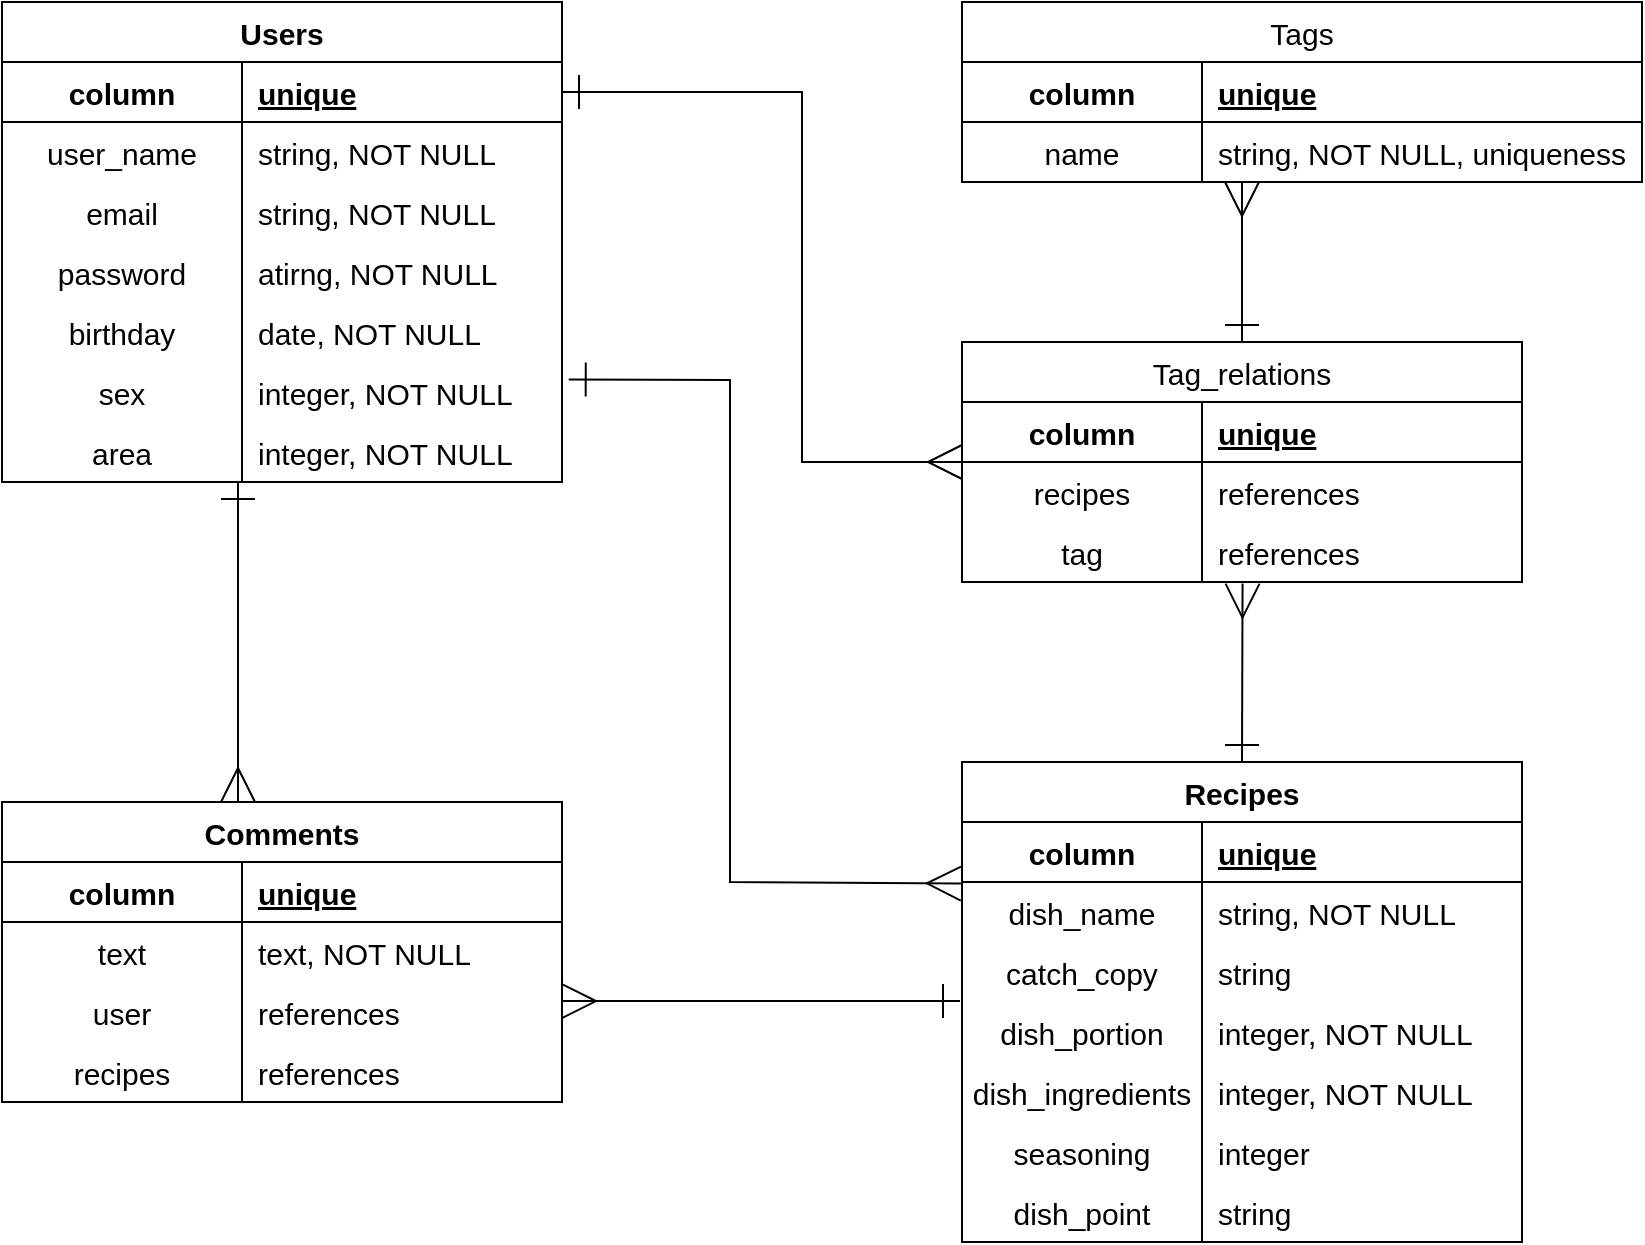 <mxfile version="14.2.4" type="embed">
    <diagram id="8XEzvzfk6UKBmJ3J6BG-" name="ページ1">
        <mxGraphModel dx="2419" dy="1021" grid="1" gridSize="10" guides="1" tooltips="1" connect="1" arrows="1" fold="1" page="1" pageScale="1" pageWidth="827" pageHeight="1169" math="0" shadow="0">
            <root>
                <mxCell id="0"/>
                <mxCell id="1" parent="0"/>
                <mxCell id="2" value="Users" style="shape=table;startSize=30;container=1;collapsible=1;childLayout=tableLayout;fixedRows=1;rowLines=0;fontStyle=1;align=center;resizeLast=1;fontSize=15;" parent="1" vertex="1">
                    <mxGeometry x="-280" y="40" width="280" height="240" as="geometry">
                        <mxRectangle y="40" width="60" height="30" as="alternateBounds"/>
                    </mxGeometry>
                </mxCell>
                <mxCell id="3" value="" style="shape=partialRectangle;collapsible=0;dropTarget=0;pointerEvents=0;fillColor=none;top=0;left=0;bottom=1;right=0;points=[[0,0.5],[1,0.5]];portConstraint=eastwest;" parent="2" vertex="1">
                    <mxGeometry y="30" width="280" height="30" as="geometry"/>
                </mxCell>
                <mxCell id="4" value="column" style="shape=partialRectangle;connectable=0;fillColor=none;top=0;left=0;bottom=0;right=0;fontStyle=1;overflow=hidden;fontSize=15;" parent="3" vertex="1">
                    <mxGeometry width="120" height="30" as="geometry"/>
                </mxCell>
                <mxCell id="5" value="unique" style="shape=partialRectangle;connectable=0;fillColor=none;top=0;left=0;bottom=0;right=0;align=left;spacingLeft=6;fontStyle=5;overflow=hidden;fontSize=15;" parent="3" vertex="1">
                    <mxGeometry x="120" width="160" height="30" as="geometry"/>
                </mxCell>
                <mxCell id="9" value="" style="shape=partialRectangle;collapsible=0;dropTarget=0;pointerEvents=0;fillColor=none;top=0;left=0;bottom=0;right=0;points=[[0,0.5],[1,0.5]];portConstraint=eastwest;" parent="2" vertex="1">
                    <mxGeometry y="60" width="280" height="30" as="geometry"/>
                </mxCell>
                <mxCell id="10" value="user_name" style="shape=partialRectangle;connectable=0;fillColor=none;top=0;left=0;bottom=0;right=0;editable=1;overflow=hidden;fontSize=15;labelPosition=center;verticalLabelPosition=middle;align=center;verticalAlign=middle;" parent="9" vertex="1">
                    <mxGeometry width="120" height="30" as="geometry"/>
                </mxCell>
                <mxCell id="11" value="string, NOT NULL" style="shape=partialRectangle;connectable=0;fillColor=none;top=0;left=0;bottom=0;right=0;align=left;spacingLeft=6;overflow=hidden;fontSize=15;" parent="9" vertex="1">
                    <mxGeometry x="120" width="160" height="30" as="geometry"/>
                </mxCell>
                <mxCell id="12" value="" style="shape=partialRectangle;collapsible=0;dropTarget=0;pointerEvents=0;fillColor=none;top=0;left=0;bottom=0;right=0;points=[[0,0.5],[1,0.5]];portConstraint=eastwest;" parent="2" vertex="1">
                    <mxGeometry y="90" width="280" height="30" as="geometry"/>
                </mxCell>
                <mxCell id="13" value="email" style="shape=partialRectangle;connectable=0;fillColor=none;top=0;left=0;bottom=0;right=0;editable=1;overflow=hidden;fontSize=15;labelPosition=center;verticalLabelPosition=middle;align=center;verticalAlign=middle;" parent="12" vertex="1">
                    <mxGeometry width="120" height="30" as="geometry"/>
                </mxCell>
                <mxCell id="14" value="string, NOT NULL" style="shape=partialRectangle;connectable=0;fillColor=none;top=0;left=0;bottom=0;right=0;align=left;spacingLeft=6;overflow=hidden;fontSize=15;" parent="12" vertex="1">
                    <mxGeometry x="120" width="160" height="30" as="geometry"/>
                </mxCell>
                <mxCell id="6" value="" style="shape=partialRectangle;collapsible=0;dropTarget=0;pointerEvents=0;fillColor=none;top=0;left=0;bottom=0;right=0;points=[[0,0.5],[1,0.5]];portConstraint=eastwest;" parent="2" vertex="1">
                    <mxGeometry y="120" width="280" height="30" as="geometry"/>
                </mxCell>
                <mxCell id="7" value="password" style="shape=partialRectangle;connectable=0;fillColor=none;top=0;left=0;bottom=0;right=0;editable=1;overflow=hidden;fontSize=15;labelPosition=center;verticalLabelPosition=middle;align=center;verticalAlign=middle;" parent="6" vertex="1">
                    <mxGeometry width="120" height="30" as="geometry"/>
                </mxCell>
                <mxCell id="8" value="atirng, NOT NULL" style="shape=partialRectangle;connectable=0;fillColor=none;top=0;left=0;bottom=0;right=0;align=left;spacingLeft=6;overflow=hidden;fontSize=15;" parent="6" vertex="1">
                    <mxGeometry x="120" width="160" height="30" as="geometry"/>
                </mxCell>
                <mxCell id="35" value="" style="shape=partialRectangle;collapsible=0;dropTarget=0;pointerEvents=0;fillColor=none;top=0;left=0;bottom=0;right=0;points=[[0,0.5],[1,0.5]];portConstraint=eastwest;" vertex="1" parent="2">
                    <mxGeometry y="150" width="280" height="30" as="geometry"/>
                </mxCell>
                <mxCell id="36" value="birthday" style="shape=partialRectangle;connectable=0;fillColor=none;top=0;left=0;bottom=0;right=0;editable=1;overflow=hidden;fontSize=15;labelPosition=center;verticalLabelPosition=middle;align=center;verticalAlign=middle;" vertex="1" parent="35">
                    <mxGeometry width="120" height="30" as="geometry"/>
                </mxCell>
                <mxCell id="37" value="date, NOT NULL" style="shape=partialRectangle;connectable=0;fillColor=none;top=0;left=0;bottom=0;right=0;align=left;spacingLeft=6;overflow=hidden;fontSize=15;" vertex="1" parent="35">
                    <mxGeometry x="120" width="160" height="30" as="geometry"/>
                </mxCell>
                <mxCell id="38" value="" style="shape=partialRectangle;collapsible=0;dropTarget=0;pointerEvents=0;fillColor=none;top=0;left=0;bottom=0;right=0;points=[[0,0.5],[1,0.5]];portConstraint=eastwest;" vertex="1" parent="2">
                    <mxGeometry y="180" width="280" height="30" as="geometry"/>
                </mxCell>
                <mxCell id="39" value="sex" style="shape=partialRectangle;connectable=0;fillColor=none;top=0;left=0;bottom=0;right=0;editable=1;overflow=hidden;fontSize=15;labelPosition=center;verticalLabelPosition=middle;align=center;verticalAlign=middle;" vertex="1" parent="38">
                    <mxGeometry width="120" height="30" as="geometry"/>
                </mxCell>
                <mxCell id="40" value="integer, NOT NULL" style="shape=partialRectangle;connectable=0;fillColor=none;top=0;left=0;bottom=0;right=0;align=left;spacingLeft=6;overflow=hidden;fontSize=15;" vertex="1" parent="38">
                    <mxGeometry x="120" width="160" height="30" as="geometry"/>
                </mxCell>
                <mxCell id="41" value="" style="shape=partialRectangle;collapsible=0;dropTarget=0;pointerEvents=0;fillColor=none;top=0;left=0;bottom=0;right=0;points=[[0,0.5],[1,0.5]];portConstraint=eastwest;" vertex="1" parent="2">
                    <mxGeometry y="210" width="280" height="30" as="geometry"/>
                </mxCell>
                <mxCell id="42" value="area" style="shape=partialRectangle;connectable=0;fillColor=none;top=0;left=0;bottom=0;right=0;editable=1;overflow=hidden;fontSize=15;labelPosition=center;verticalLabelPosition=middle;align=center;verticalAlign=middle;" vertex="1" parent="41">
                    <mxGeometry width="120" height="30" as="geometry"/>
                </mxCell>
                <mxCell id="43" value="integer, NOT NULL" style="shape=partialRectangle;connectable=0;fillColor=none;top=0;left=0;bottom=0;right=0;align=left;spacingLeft=6;overflow=hidden;fontSize=15;" vertex="1" parent="41">
                    <mxGeometry x="120" width="160" height="30" as="geometry"/>
                </mxCell>
                <mxCell id="44" value="Recipes" style="shape=table;startSize=30;container=1;collapsible=1;childLayout=tableLayout;fixedRows=1;rowLines=0;fontStyle=1;align=center;resizeLast=1;fontSize=15;" vertex="1" parent="1">
                    <mxGeometry x="200" y="420" width="280" height="240" as="geometry">
                        <mxRectangle y="40" width="60" height="30" as="alternateBounds"/>
                    </mxGeometry>
                </mxCell>
                <mxCell id="45" value="" style="shape=partialRectangle;collapsible=0;dropTarget=0;pointerEvents=0;fillColor=none;top=0;left=0;bottom=1;right=0;points=[[0,0.5],[1,0.5]];portConstraint=eastwest;" vertex="1" parent="44">
                    <mxGeometry y="30" width="280" height="30" as="geometry"/>
                </mxCell>
                <mxCell id="46" value="column" style="shape=partialRectangle;connectable=0;fillColor=none;top=0;left=0;bottom=0;right=0;fontStyle=1;overflow=hidden;fontSize=15;" vertex="1" parent="45">
                    <mxGeometry width="120" height="30" as="geometry"/>
                </mxCell>
                <mxCell id="47" value="unique" style="shape=partialRectangle;connectable=0;fillColor=none;top=0;left=0;bottom=0;right=0;align=left;spacingLeft=6;fontStyle=5;overflow=hidden;fontSize=15;" vertex="1" parent="45">
                    <mxGeometry x="120" width="160" height="30" as="geometry"/>
                </mxCell>
                <mxCell id="48" value="" style="shape=partialRectangle;collapsible=0;dropTarget=0;pointerEvents=0;fillColor=none;top=0;left=0;bottom=0;right=0;points=[[0,0.5],[1,0.5]];portConstraint=eastwest;" vertex="1" parent="44">
                    <mxGeometry y="60" width="280" height="30" as="geometry"/>
                </mxCell>
                <mxCell id="49" value="dish_name" style="shape=partialRectangle;connectable=0;fillColor=none;top=0;left=0;bottom=0;right=0;editable=1;overflow=hidden;fontSize=15;labelPosition=center;verticalLabelPosition=middle;align=center;verticalAlign=middle;" vertex="1" parent="48">
                    <mxGeometry width="120" height="30" as="geometry"/>
                </mxCell>
                <mxCell id="50" value="string, NOT NULL" style="shape=partialRectangle;connectable=0;fillColor=none;top=0;left=0;bottom=0;right=0;align=left;spacingLeft=6;overflow=hidden;fontSize=15;" vertex="1" parent="48">
                    <mxGeometry x="120" width="160" height="30" as="geometry"/>
                </mxCell>
                <mxCell id="51" value="" style="shape=partialRectangle;collapsible=0;dropTarget=0;pointerEvents=0;fillColor=none;top=0;left=0;bottom=0;right=0;points=[[0,0.5],[1,0.5]];portConstraint=eastwest;" vertex="1" parent="44">
                    <mxGeometry y="90" width="280" height="30" as="geometry"/>
                </mxCell>
                <mxCell id="52" value="catch_copy" style="shape=partialRectangle;connectable=0;fillColor=none;top=0;left=0;bottom=0;right=0;editable=1;overflow=hidden;fontSize=15;labelPosition=center;verticalLabelPosition=middle;align=center;verticalAlign=middle;" vertex="1" parent="51">
                    <mxGeometry width="120" height="30" as="geometry"/>
                </mxCell>
                <mxCell id="53" value="string" style="shape=partialRectangle;connectable=0;fillColor=none;top=0;left=0;bottom=0;right=0;align=left;spacingLeft=6;overflow=hidden;fontSize=15;" vertex="1" parent="51">
                    <mxGeometry x="120" width="160" height="30" as="geometry"/>
                </mxCell>
                <mxCell id="54" value="" style="shape=partialRectangle;collapsible=0;dropTarget=0;pointerEvents=0;fillColor=none;top=0;left=0;bottom=0;right=0;points=[[0,0.5],[1,0.5]];portConstraint=eastwest;" vertex="1" parent="44">
                    <mxGeometry y="120" width="280" height="30" as="geometry"/>
                </mxCell>
                <mxCell id="55" value="dish_portion" style="shape=partialRectangle;connectable=0;fillColor=none;top=0;left=0;bottom=0;right=0;editable=1;overflow=hidden;fontSize=15;labelPosition=center;verticalLabelPosition=middle;align=center;verticalAlign=middle;" vertex="1" parent="54">
                    <mxGeometry width="120" height="30" as="geometry"/>
                </mxCell>
                <mxCell id="56" value="integer, NOT NULL" style="shape=partialRectangle;connectable=0;fillColor=none;top=0;left=0;bottom=0;right=0;align=left;spacingLeft=6;overflow=hidden;fontSize=15;" vertex="1" parent="54">
                    <mxGeometry x="120" width="160" height="30" as="geometry"/>
                </mxCell>
                <mxCell id="57" value="" style="shape=partialRectangle;collapsible=0;dropTarget=0;pointerEvents=0;fillColor=none;top=0;left=0;bottom=0;right=0;points=[[0,0.5],[1,0.5]];portConstraint=eastwest;" vertex="1" parent="44">
                    <mxGeometry y="150" width="280" height="30" as="geometry"/>
                </mxCell>
                <mxCell id="58" value="dish_ingredients" style="shape=partialRectangle;connectable=0;fillColor=none;top=0;left=0;bottom=0;right=0;editable=1;overflow=hidden;fontSize=15;labelPosition=center;verticalLabelPosition=middle;align=center;verticalAlign=middle;" vertex="1" parent="57">
                    <mxGeometry width="120" height="30" as="geometry"/>
                </mxCell>
                <mxCell id="59" value="integer, NOT NULL" style="shape=partialRectangle;connectable=0;fillColor=none;top=0;left=0;bottom=0;right=0;align=left;spacingLeft=6;overflow=hidden;fontSize=15;" vertex="1" parent="57">
                    <mxGeometry x="120" width="160" height="30" as="geometry"/>
                </mxCell>
                <mxCell id="60" value="" style="shape=partialRectangle;collapsible=0;dropTarget=0;pointerEvents=0;fillColor=none;top=0;left=0;bottom=0;right=0;points=[[0,0.5],[1,0.5]];portConstraint=eastwest;" vertex="1" parent="44">
                    <mxGeometry y="180" width="280" height="30" as="geometry"/>
                </mxCell>
                <mxCell id="61" value="seasoning" style="shape=partialRectangle;connectable=0;fillColor=none;top=0;left=0;bottom=0;right=0;editable=1;overflow=hidden;fontSize=15;labelPosition=center;verticalLabelPosition=middle;align=center;verticalAlign=middle;" vertex="1" parent="60">
                    <mxGeometry width="120" height="30" as="geometry"/>
                </mxCell>
                <mxCell id="62" value="integer" style="shape=partialRectangle;connectable=0;fillColor=none;top=0;left=0;bottom=0;right=0;align=left;spacingLeft=6;overflow=hidden;fontSize=15;" vertex="1" parent="60">
                    <mxGeometry x="120" width="160" height="30" as="geometry"/>
                </mxCell>
                <mxCell id="63" value="" style="shape=partialRectangle;collapsible=0;dropTarget=0;pointerEvents=0;fillColor=none;top=0;left=0;bottom=0;right=0;points=[[0,0.5],[1,0.5]];portConstraint=eastwest;" vertex="1" parent="44">
                    <mxGeometry y="210" width="280" height="30" as="geometry"/>
                </mxCell>
                <mxCell id="64" value="dish_point" style="shape=partialRectangle;connectable=0;fillColor=none;top=0;left=0;bottom=0;right=0;editable=1;overflow=hidden;fontSize=15;labelPosition=center;verticalLabelPosition=middle;align=center;verticalAlign=middle;" vertex="1" parent="63">
                    <mxGeometry width="120" height="30" as="geometry"/>
                </mxCell>
                <mxCell id="65" value="string" style="shape=partialRectangle;connectable=0;fillColor=none;top=0;left=0;bottom=0;right=0;align=left;spacingLeft=6;overflow=hidden;fontSize=15;" vertex="1" parent="63">
                    <mxGeometry x="120" width="160" height="30" as="geometry"/>
                </mxCell>
                <mxCell id="66" value="Comments" style="shape=table;startSize=30;container=1;collapsible=1;childLayout=tableLayout;fixedRows=1;rowLines=0;fontStyle=1;align=center;resizeLast=1;fontSize=15;" vertex="1" parent="1">
                    <mxGeometry x="-280" y="440" width="280" height="150" as="geometry">
                        <mxRectangle y="40" width="60" height="30" as="alternateBounds"/>
                    </mxGeometry>
                </mxCell>
                <mxCell id="67" value="" style="shape=partialRectangle;collapsible=0;dropTarget=0;pointerEvents=0;fillColor=none;top=0;left=0;bottom=1;right=0;points=[[0,0.5],[1,0.5]];portConstraint=eastwest;" vertex="1" parent="66">
                    <mxGeometry y="30" width="280" height="30" as="geometry"/>
                </mxCell>
                <mxCell id="68" value="column" style="shape=partialRectangle;connectable=0;fillColor=none;top=0;left=0;bottom=0;right=0;fontStyle=1;overflow=hidden;fontSize=15;" vertex="1" parent="67">
                    <mxGeometry width="120" height="30" as="geometry"/>
                </mxCell>
                <mxCell id="69" value="unique" style="shape=partialRectangle;connectable=0;fillColor=none;top=0;left=0;bottom=0;right=0;align=left;spacingLeft=6;fontStyle=5;overflow=hidden;fontSize=15;" vertex="1" parent="67">
                    <mxGeometry x="120" width="160" height="30" as="geometry"/>
                </mxCell>
                <mxCell id="70" value="" style="shape=partialRectangle;collapsible=0;dropTarget=0;pointerEvents=0;fillColor=none;top=0;left=0;bottom=0;right=0;points=[[0,0.5],[1,0.5]];portConstraint=eastwest;" vertex="1" parent="66">
                    <mxGeometry y="60" width="280" height="30" as="geometry"/>
                </mxCell>
                <mxCell id="71" value="text" style="shape=partialRectangle;connectable=0;fillColor=none;top=0;left=0;bottom=0;right=0;editable=1;overflow=hidden;fontSize=15;labelPosition=center;verticalLabelPosition=middle;align=center;verticalAlign=middle;" vertex="1" parent="70">
                    <mxGeometry width="120" height="30" as="geometry"/>
                </mxCell>
                <mxCell id="72" value="text, NOT NULL" style="shape=partialRectangle;connectable=0;fillColor=none;top=0;left=0;bottom=0;right=0;align=left;spacingLeft=6;overflow=hidden;fontSize=15;" vertex="1" parent="70">
                    <mxGeometry x="120" width="160" height="30" as="geometry"/>
                </mxCell>
                <mxCell id="73" value="" style="shape=partialRectangle;collapsible=0;dropTarget=0;pointerEvents=0;fillColor=none;top=0;left=0;bottom=0;right=0;points=[[0,0.5],[1,0.5]];portConstraint=eastwest;" vertex="1" parent="66">
                    <mxGeometry y="90" width="280" height="30" as="geometry"/>
                </mxCell>
                <mxCell id="74" value="user" style="shape=partialRectangle;connectable=0;fillColor=none;top=0;left=0;bottom=0;right=0;editable=1;overflow=hidden;fontSize=15;labelPosition=center;verticalLabelPosition=middle;align=center;verticalAlign=middle;" vertex="1" parent="73">
                    <mxGeometry width="120" height="30" as="geometry"/>
                </mxCell>
                <mxCell id="75" value="references" style="shape=partialRectangle;connectable=0;fillColor=none;top=0;left=0;bottom=0;right=0;align=left;spacingLeft=6;overflow=hidden;fontSize=15;" vertex="1" parent="73">
                    <mxGeometry x="120" width="160" height="30" as="geometry"/>
                </mxCell>
                <mxCell id="76" value="" style="shape=partialRectangle;collapsible=0;dropTarget=0;pointerEvents=0;fillColor=none;top=0;left=0;bottom=0;right=0;points=[[0,0.5],[1,0.5]];portConstraint=eastwest;" vertex="1" parent="66">
                    <mxGeometry y="120" width="280" height="30" as="geometry"/>
                </mxCell>
                <mxCell id="77" value="recipes" style="shape=partialRectangle;connectable=0;fillColor=none;top=0;left=0;bottom=0;right=0;editable=1;overflow=hidden;fontSize=15;labelPosition=center;verticalLabelPosition=middle;align=center;verticalAlign=middle;" vertex="1" parent="76">
                    <mxGeometry width="120" height="30" as="geometry"/>
                </mxCell>
                <mxCell id="78" value="references" style="shape=partialRectangle;connectable=0;fillColor=none;top=0;left=0;bottom=0;right=0;align=left;spacingLeft=6;overflow=hidden;fontSize=15;" vertex="1" parent="76">
                    <mxGeometry x="120" width="160" height="30" as="geometry"/>
                </mxCell>
                <mxCell id="88" value="Tag_relations" style="shape=table;startSize=30;container=1;collapsible=1;childLayout=tableLayout;fixedRows=1;rowLines=0;fontStyle=0;align=center;resizeLast=1;fontSize=15;" vertex="1" parent="1">
                    <mxGeometry x="200" y="210" width="280" height="120" as="geometry">
                        <mxRectangle y="40" width="60" height="30" as="alternateBounds"/>
                    </mxGeometry>
                </mxCell>
                <mxCell id="89" value="" style="shape=partialRectangle;collapsible=0;dropTarget=0;pointerEvents=0;fillColor=none;top=0;left=0;bottom=1;right=0;points=[[0,0.5],[1,0.5]];portConstraint=eastwest;" vertex="1" parent="88">
                    <mxGeometry y="30" width="280" height="30" as="geometry"/>
                </mxCell>
                <mxCell id="90" value="column" style="shape=partialRectangle;connectable=0;fillColor=none;top=0;left=0;bottom=0;right=0;fontStyle=1;overflow=hidden;fontSize=15;" vertex="1" parent="89">
                    <mxGeometry width="120" height="30" as="geometry"/>
                </mxCell>
                <mxCell id="91" value="unique" style="shape=partialRectangle;connectable=0;fillColor=none;top=0;left=0;bottom=0;right=0;align=left;spacingLeft=6;fontStyle=5;overflow=hidden;fontSize=15;" vertex="1" parent="89">
                    <mxGeometry x="120" width="160" height="30" as="geometry"/>
                </mxCell>
                <mxCell id="92" value="" style="shape=partialRectangle;collapsible=0;dropTarget=0;pointerEvents=0;fillColor=none;top=0;left=0;bottom=0;right=0;points=[[0,0.5],[1,0.5]];portConstraint=eastwest;" vertex="1" parent="88">
                    <mxGeometry y="60" width="280" height="30" as="geometry"/>
                </mxCell>
                <mxCell id="93" value="recipes" style="shape=partialRectangle;connectable=0;fillColor=none;top=0;left=0;bottom=0;right=0;editable=1;overflow=hidden;fontSize=15;labelPosition=center;verticalLabelPosition=middle;align=center;verticalAlign=middle;" vertex="1" parent="92">
                    <mxGeometry width="120" height="30" as="geometry"/>
                </mxCell>
                <mxCell id="94" value="references" style="shape=partialRectangle;connectable=0;fillColor=none;top=0;left=0;bottom=0;right=0;align=left;spacingLeft=6;overflow=hidden;fontSize=15;" vertex="1" parent="92">
                    <mxGeometry x="120" width="160" height="30" as="geometry"/>
                </mxCell>
                <mxCell id="95" value="" style="shape=partialRectangle;collapsible=0;dropTarget=0;pointerEvents=0;fillColor=none;top=0;left=0;bottom=0;right=0;points=[[0,0.5],[1,0.5]];portConstraint=eastwest;" vertex="1" parent="88">
                    <mxGeometry y="90" width="280" height="30" as="geometry"/>
                </mxCell>
                <mxCell id="96" value="tag" style="shape=partialRectangle;connectable=0;fillColor=none;top=0;left=0;bottom=0;right=0;editable=1;overflow=hidden;fontSize=15;labelPosition=center;verticalLabelPosition=middle;align=center;verticalAlign=middle;" vertex="1" parent="95">
                    <mxGeometry width="120" height="30" as="geometry"/>
                </mxCell>
                <mxCell id="97" value="references" style="shape=partialRectangle;connectable=0;fillColor=none;top=0;left=0;bottom=0;right=0;align=left;spacingLeft=6;overflow=hidden;fontSize=15;" vertex="1" parent="95">
                    <mxGeometry x="120" width="160" height="30" as="geometry"/>
                </mxCell>
                <mxCell id="115" style="edgeStyle=none;rounded=0;orthogonalLoop=1;jettySize=auto;html=1;entryX=0;entryY=0.5;entryDx=0;entryDy=0;startArrow=ERone;startFill=0;startSize=15;endArrow=ERmany;endFill=0;endSize=15;fontSize=15;" edge="1" parent="88" source="88" target="89">
                    <mxGeometry relative="1" as="geometry"/>
                </mxCell>
                <mxCell id="101" value="Tags" style="shape=table;startSize=30;container=1;collapsible=1;childLayout=tableLayout;fixedRows=1;rowLines=0;fontStyle=0;align=center;resizeLast=1;fontSize=15;" vertex="1" parent="1">
                    <mxGeometry x="200" y="40" width="340" height="90" as="geometry">
                        <mxRectangle y="40" width="60" height="30" as="alternateBounds"/>
                    </mxGeometry>
                </mxCell>
                <mxCell id="102" value="" style="shape=partialRectangle;collapsible=0;dropTarget=0;pointerEvents=0;fillColor=none;top=0;left=0;bottom=1;right=0;points=[[0,0.5],[1,0.5]];portConstraint=eastwest;" vertex="1" parent="101">
                    <mxGeometry y="30" width="340" height="30" as="geometry"/>
                </mxCell>
                <mxCell id="103" value="column" style="shape=partialRectangle;connectable=0;fillColor=none;top=0;left=0;bottom=0;right=0;fontStyle=1;overflow=hidden;fontSize=15;" vertex="1" parent="102">
                    <mxGeometry width="120" height="30" as="geometry"/>
                </mxCell>
                <mxCell id="104" value="unique" style="shape=partialRectangle;connectable=0;fillColor=none;top=0;left=0;bottom=0;right=0;align=left;spacingLeft=6;fontStyle=5;overflow=hidden;fontSize=15;" vertex="1" parent="102">
                    <mxGeometry x="120" width="220" height="30" as="geometry"/>
                </mxCell>
                <mxCell id="105" value="" style="shape=partialRectangle;collapsible=0;dropTarget=0;pointerEvents=0;fillColor=none;top=0;left=0;bottom=0;right=0;points=[[0,0.5],[1,0.5]];portConstraint=eastwest;" vertex="1" parent="101">
                    <mxGeometry y="60" width="340" height="30" as="geometry"/>
                </mxCell>
                <mxCell id="106" value="name" style="shape=partialRectangle;connectable=0;fillColor=none;top=0;left=0;bottom=0;right=0;editable=1;overflow=hidden;fontSize=15;labelPosition=center;verticalLabelPosition=middle;align=center;verticalAlign=middle;" vertex="1" parent="105">
                    <mxGeometry width="120" height="30" as="geometry"/>
                </mxCell>
                <mxCell id="107" value="string, NOT NULL, uniqueness" style="shape=partialRectangle;connectable=0;fillColor=none;top=0;left=0;bottom=0;right=0;align=left;spacingLeft=6;overflow=hidden;fontSize=15;" vertex="1" parent="105">
                    <mxGeometry x="120" width="220" height="30" as="geometry"/>
                </mxCell>
                <mxCell id="112" style="edgeStyle=none;rounded=0;orthogonalLoop=1;jettySize=auto;html=1;exitX=1;exitY=0.5;exitDx=0;exitDy=0;fontSize=15;endSize=15;startSize=15;startArrow=ERone;startFill=0;endArrow=ERmany;endFill=0;entryX=0;entryY=0;entryDx=0;entryDy=0;entryPerimeter=0;" edge="1" parent="1" source="3" target="92">
                    <mxGeometry relative="1" as="geometry">
                        <mxPoint x="10" y="125" as="sourcePoint"/>
                        <mxPoint x="196" y="440" as="targetPoint"/>
                        <Array as="points">
                            <mxPoint x="120" y="85"/>
                            <mxPoint x="120" y="270"/>
                        </Array>
                    </mxGeometry>
                </mxCell>
                <mxCell id="116" style="edgeStyle=none;rounded=0;orthogonalLoop=1;jettySize=auto;html=1;fontSize=15;endSize=15;startSize=15;startArrow=ERone;startFill=0;endArrow=ERmany;endFill=0;" edge="1" parent="1">
                    <mxGeometry relative="1" as="geometry">
                        <mxPoint x="-162" y="280" as="sourcePoint"/>
                        <mxPoint x="-162" y="440" as="targetPoint"/>
                        <Array as="points"/>
                    </mxGeometry>
                </mxCell>
                <mxCell id="117" style="edgeStyle=none;rounded=0;orthogonalLoop=1;jettySize=auto;html=1;exitX=0.5;exitY=0;exitDx=0;exitDy=0;fontSize=15;endSize=15;startSize=15;startArrow=ERone;startFill=0;endArrow=ERmany;endFill=0;entryX=0.501;entryY=1.027;entryDx=0;entryDy=0;entryPerimeter=0;" edge="1" parent="1" source="44" target="95">
                    <mxGeometry relative="1" as="geometry">
                        <mxPoint x="242" y="330.01" as="sourcePoint"/>
                        <mxPoint x="340" y="360" as="targetPoint"/>
                        <Array as="points"/>
                    </mxGeometry>
                </mxCell>
                <mxCell id="118" style="edgeStyle=none;rounded=0;orthogonalLoop=1;jettySize=auto;html=1;fontSize=15;endSize=15;startSize=15;startArrow=ERmany;startFill=0;endArrow=ERone;endFill=0;entryX=0.5;entryY=0;entryDx=0;entryDy=0;" edge="1" parent="1" target="88">
                    <mxGeometry relative="1" as="geometry">
                        <mxPoint x="340" y="130" as="sourcePoint"/>
                        <mxPoint x="339.56" y="210" as="targetPoint"/>
                        <Array as="points"/>
                    </mxGeometry>
                </mxCell>
                <mxCell id="119" style="edgeStyle=none;rounded=0;orthogonalLoop=1;jettySize=auto;html=1;exitX=1.012;exitY=0.293;exitDx=0;exitDy=0;fontSize=15;endSize=15;startSize=15;startArrow=ERone;startFill=0;endArrow=ERmany;endFill=0;exitPerimeter=0;entryX=-0.002;entryY=0.027;entryDx=0;entryDy=0;entryPerimeter=0;" edge="1" parent="1" source="38" target="48">
                    <mxGeometry relative="1" as="geometry">
                        <mxPoint x="4" y="370.01" as="sourcePoint"/>
                        <mxPoint x="200" y="370" as="targetPoint"/>
                        <Array as="points">
                            <mxPoint x="84" y="229"/>
                            <mxPoint x="84" y="480"/>
                        </Array>
                    </mxGeometry>
                </mxCell>
                <mxCell id="120" style="edgeStyle=none;rounded=0;orthogonalLoop=1;jettySize=auto;html=1;fontSize=15;endSize=15;startSize=15;startArrow=ERone;startFill=0;endArrow=ERmany;endFill=0;" edge="1" parent="1">
                    <mxGeometry relative="1" as="geometry">
                        <mxPoint x="199" y="539.5" as="sourcePoint"/>
                        <mxPoint y="539.51" as="targetPoint"/>
                        <Array as="points">
                            <mxPoint x="80" y="539.5"/>
                        </Array>
                    </mxGeometry>
                </mxCell>
            </root>
        </mxGraphModel>
    </diagram>
</mxfile>